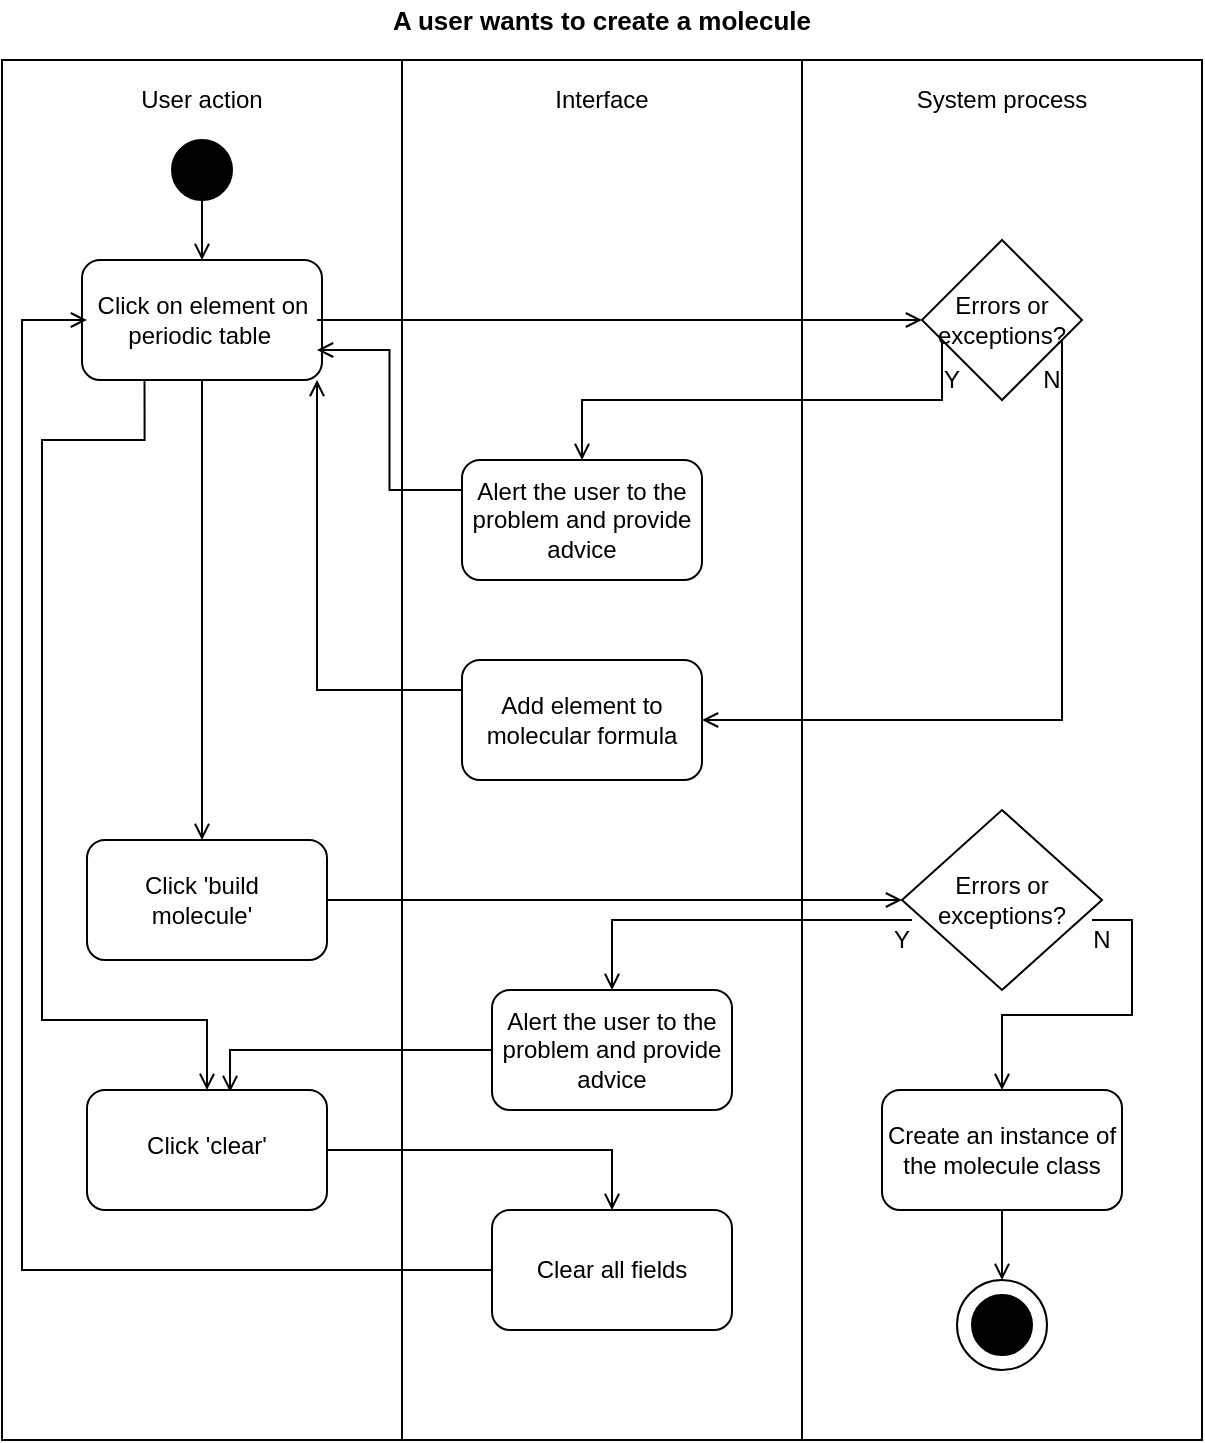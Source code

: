 <mxfile version="12.9.2" type="device"><diagram id="vG75Bfxpy9b4c5tFKxkO" name="Page-1"><mxGraphModel dx="782" dy="437" grid="1" gridSize="10" guides="1" tooltips="1" connect="1" arrows="1" fold="1" page="1" pageScale="1" pageWidth="827" pageHeight="1169" math="0" shadow="0"><root><mxCell id="0"/><mxCell id="1" parent="0"/><mxCell id="gFfO8WNEIzM3_f1z3rym-38" value="" style="rounded=1;whiteSpace=wrap;html=1;fillColor=#FFFFFF;" vertex="1" parent="1"><mxGeometry x="82.5" y="430" width="120" height="60" as="geometry"/></mxCell><mxCell id="gFfO8WNEIzM3_f1z3rym-27" value="" style="rounded=1;whiteSpace=wrap;html=1;fillColor=#FFFFFF;" vertex="1" parent="1"><mxGeometry x="280" y="130" width="130" height="60" as="geometry"/></mxCell><mxCell id="gFfO8WNEIzM3_f1z3rym-26" value="" style="rounded=1;whiteSpace=wrap;html=1;fillColor=#FFFFFF;" vertex="1" parent="1"><mxGeometry x="260" y="135" width="160" height="60" as="geometry"/></mxCell><mxCell id="gFfO8WNEIzM3_f1z3rym-1" value="" style="rounded=0;whiteSpace=wrap;html=1;" vertex="1" parent="1"><mxGeometry x="40" y="40" width="200" height="690" as="geometry"/></mxCell><mxCell id="gFfO8WNEIzM3_f1z3rym-2" value="" style="rounded=0;whiteSpace=wrap;html=1;" vertex="1" parent="1"><mxGeometry x="240" y="40" width="200" height="690" as="geometry"/></mxCell><mxCell id="gFfO8WNEIzM3_f1z3rym-3" value="" style="rounded=0;whiteSpace=wrap;html=1;" vertex="1" parent="1"><mxGeometry x="440" y="40" width="200" height="690" as="geometry"/></mxCell><mxCell id="gFfO8WNEIzM3_f1z3rym-4" value="User action" style="text;html=1;strokeColor=none;fillColor=none;align=center;verticalAlign=middle;whiteSpace=wrap;rounded=0;" vertex="1" parent="1"><mxGeometry x="90" y="50" width="100" height="20" as="geometry"/></mxCell><mxCell id="gFfO8WNEIzM3_f1z3rym-5" value="Interface" style="text;html=1;strokeColor=none;fillColor=none;align=center;verticalAlign=middle;whiteSpace=wrap;rounded=0;" vertex="1" parent="1"><mxGeometry x="320" y="50" width="40" height="20" as="geometry"/></mxCell><mxCell id="gFfO8WNEIzM3_f1z3rym-6" value="System process" style="text;html=1;strokeColor=none;fillColor=none;align=center;verticalAlign=middle;whiteSpace=wrap;rounded=0;" vertex="1" parent="1"><mxGeometry x="495" y="50" width="90" height="20" as="geometry"/></mxCell><mxCell id="gFfO8WNEIzM3_f1z3rym-10" style="edgeStyle=orthogonalEdgeStyle;rounded=0;orthogonalLoop=1;jettySize=auto;html=1;exitX=0.5;exitY=1;exitDx=0;exitDy=0;entryX=0.5;entryY=0;entryDx=0;entryDy=0;endArrow=open;endFill=0;" edge="1" parent="1" source="gFfO8WNEIzM3_f1z3rym-7" target="gFfO8WNEIzM3_f1z3rym-8"><mxGeometry relative="1" as="geometry"/></mxCell><mxCell id="gFfO8WNEIzM3_f1z3rym-7" value="" style="ellipse;whiteSpace=wrap;html=1;aspect=fixed;fillColor=#000000;" vertex="1" parent="1"><mxGeometry x="125" y="80" width="30" height="30" as="geometry"/></mxCell><mxCell id="gFfO8WNEIzM3_f1z3rym-8" value="" style="rounded=1;whiteSpace=wrap;html=1;fillColor=#FFFFFF;" vertex="1" parent="1"><mxGeometry x="80" y="140" width="120" height="60" as="geometry"/></mxCell><mxCell id="gFfO8WNEIzM3_f1z3rym-31" style="edgeStyle=orthogonalEdgeStyle;rounded=0;orthogonalLoop=1;jettySize=auto;html=1;exitX=1;exitY=0.5;exitDx=0;exitDy=0;entryX=0;entryY=0.5;entryDx=0;entryDy=0;endArrow=open;endFill=0;" edge="1" parent="1" source="gFfO8WNEIzM3_f1z3rym-12" target="gFfO8WNEIzM3_f1z3rym-22"><mxGeometry relative="1" as="geometry"/></mxCell><mxCell id="gFfO8WNEIzM3_f1z3rym-50" style="edgeStyle=orthogonalEdgeStyle;rounded=0;orthogonalLoop=1;jettySize=auto;html=1;exitX=0.5;exitY=1;exitDx=0;exitDy=0;entryX=0.5;entryY=0;entryDx=0;entryDy=0;endArrow=open;endFill=0;" edge="1" parent="1" source="gFfO8WNEIzM3_f1z3rym-12" target="gFfO8WNEIzM3_f1z3rym-41"><mxGeometry relative="1" as="geometry"/></mxCell><mxCell id="gFfO8WNEIzM3_f1z3rym-74" style="edgeStyle=orthogonalEdgeStyle;rounded=0;orthogonalLoop=1;jettySize=auto;html=1;exitX=0.25;exitY=1;exitDx=0;exitDy=0;entryX=0.5;entryY=0;entryDx=0;entryDy=0;endArrow=open;endFill=0;" edge="1" parent="1" source="gFfO8WNEIzM3_f1z3rym-12" target="gFfO8WNEIzM3_f1z3rym-73"><mxGeometry relative="1" as="geometry"><Array as="points"><mxPoint x="111" y="230"/><mxPoint x="60" y="230"/><mxPoint x="60" y="520"/><mxPoint x="143" y="520"/></Array></mxGeometry></mxCell><mxCell id="gFfO8WNEIzM3_f1z3rym-12" value="Click on element on periodic table&amp;nbsp;" style="text;html=1;strokeColor=none;fillColor=none;align=center;verticalAlign=middle;whiteSpace=wrap;rounded=0;" vertex="1" parent="1"><mxGeometry x="82.5" y="140" width="115" height="60" as="geometry"/></mxCell><mxCell id="gFfO8WNEIzM3_f1z3rym-13" value="" style="rounded=1;whiteSpace=wrap;html=1;fillColor=#FFFFFF;" vertex="1" parent="1"><mxGeometry x="270" y="240" width="120" height="60" as="geometry"/></mxCell><mxCell id="gFfO8WNEIzM3_f1z3rym-22" value="" style="rhombus;whiteSpace=wrap;html=1;fillColor=#FFFFFF;" vertex="1" parent="1"><mxGeometry x="500" y="130" width="80" height="80" as="geometry"/></mxCell><mxCell id="gFfO8WNEIzM3_f1z3rym-34" style="edgeStyle=orthogonalEdgeStyle;rounded=0;orthogonalLoop=1;jettySize=auto;html=1;exitX=0;exitY=1;exitDx=0;exitDy=0;entryX=0.5;entryY=0;entryDx=0;entryDy=0;endArrow=open;endFill=0;" edge="1" parent="1" source="gFfO8WNEIzM3_f1z3rym-23" target="gFfO8WNEIzM3_f1z3rym-29"><mxGeometry relative="1" as="geometry"/></mxCell><mxCell id="gFfO8WNEIzM3_f1z3rym-35" style="edgeStyle=orthogonalEdgeStyle;rounded=0;orthogonalLoop=1;jettySize=auto;html=1;exitX=1;exitY=1;exitDx=0;exitDy=0;entryX=1;entryY=0.5;entryDx=0;entryDy=0;endArrow=open;endFill=0;" edge="1" parent="1" source="gFfO8WNEIzM3_f1z3rym-23" target="gFfO8WNEIzM3_f1z3rym-14"><mxGeometry relative="1" as="geometry"/></mxCell><mxCell id="gFfO8WNEIzM3_f1z3rym-23" value="Errors or exceptions?" style="text;html=1;strokeColor=none;fillColor=none;align=center;verticalAlign=middle;whiteSpace=wrap;rounded=0;" vertex="1" parent="1"><mxGeometry x="510" y="160" width="60" height="20" as="geometry"/></mxCell><mxCell id="gFfO8WNEIzM3_f1z3rym-36" style="edgeStyle=orthogonalEdgeStyle;rounded=0;orthogonalLoop=1;jettySize=auto;html=1;exitX=0;exitY=0.25;exitDx=0;exitDy=0;entryX=1;entryY=0.75;entryDx=0;entryDy=0;endArrow=open;endFill=0;" edge="1" parent="1" source="gFfO8WNEIzM3_f1z3rym-29" target="gFfO8WNEIzM3_f1z3rym-12"><mxGeometry relative="1" as="geometry"/></mxCell><mxCell id="gFfO8WNEIzM3_f1z3rym-29" value="Alert the user to the problem and provide advice" style="text;html=1;strokeColor=none;fillColor=none;align=center;verticalAlign=middle;whiteSpace=wrap;rounded=0;" vertex="1" parent="1"><mxGeometry x="270" y="240" width="120" height="60" as="geometry"/></mxCell><mxCell id="gFfO8WNEIzM3_f1z3rym-30" value="" style="rounded=1;whiteSpace=wrap;html=1;fillColor=#FFFFFF;" vertex="1" parent="1"><mxGeometry x="270" y="340" width="120" height="60" as="geometry"/></mxCell><mxCell id="gFfO8WNEIzM3_f1z3rym-37" style="edgeStyle=orthogonalEdgeStyle;rounded=0;orthogonalLoop=1;jettySize=auto;html=1;exitX=0;exitY=0.25;exitDx=0;exitDy=0;entryX=1;entryY=1;entryDx=0;entryDy=0;endArrow=open;endFill=0;" edge="1" parent="1" source="gFfO8WNEIzM3_f1z3rym-14" target="gFfO8WNEIzM3_f1z3rym-12"><mxGeometry relative="1" as="geometry"/></mxCell><mxCell id="gFfO8WNEIzM3_f1z3rym-14" value="Add element to molecular formula" style="text;html=1;strokeColor=none;fillColor=none;align=center;verticalAlign=middle;whiteSpace=wrap;rounded=0;" vertex="1" parent="1"><mxGeometry x="270" y="340" width="120" height="60" as="geometry"/></mxCell><mxCell id="gFfO8WNEIzM3_f1z3rym-32" value="Y" style="text;html=1;strokeColor=none;fillColor=none;align=center;verticalAlign=middle;whiteSpace=wrap;rounded=0;" vertex="1" parent="1"><mxGeometry x="495" y="190" width="40" height="20" as="geometry"/></mxCell><mxCell id="gFfO8WNEIzM3_f1z3rym-33" value="N" style="text;html=1;strokeColor=none;fillColor=none;align=center;verticalAlign=middle;whiteSpace=wrap;rounded=0;" vertex="1" parent="1"><mxGeometry x="545" y="190" width="40" height="20" as="geometry"/></mxCell><mxCell id="gFfO8WNEIzM3_f1z3rym-51" style="edgeStyle=orthogonalEdgeStyle;rounded=0;orthogonalLoop=1;jettySize=auto;html=1;exitX=1;exitY=0.5;exitDx=0;exitDy=0;entryX=0;entryY=0.5;entryDx=0;entryDy=0;endArrow=open;endFill=0;" edge="1" parent="1" source="gFfO8WNEIzM3_f1z3rym-40" target="gFfO8WNEIzM3_f1z3rym-45"><mxGeometry relative="1" as="geometry"/></mxCell><mxCell id="gFfO8WNEIzM3_f1z3rym-40" value="" style="rounded=1;whiteSpace=wrap;html=1;fillColor=#FFFFFF;" vertex="1" parent="1"><mxGeometry x="82.5" y="430" width="120" height="60" as="geometry"/></mxCell><mxCell id="gFfO8WNEIzM3_f1z3rym-41" value="Click 'build molecule'" style="text;html=1;strokeColor=none;fillColor=none;align=center;verticalAlign=middle;whiteSpace=wrap;rounded=0;" vertex="1" parent="1"><mxGeometry x="100" y="430" width="80" height="60" as="geometry"/></mxCell><mxCell id="gFfO8WNEIzM3_f1z3rym-45" value="" style="rhombus;whiteSpace=wrap;html=1;fillColor=#FFFFFF;" vertex="1" parent="1"><mxGeometry x="490" y="415" width="100" height="90" as="geometry"/></mxCell><mxCell id="gFfO8WNEIzM3_f1z3rym-57" style="edgeStyle=orthogonalEdgeStyle;rounded=0;orthogonalLoop=1;jettySize=auto;html=1;exitX=0;exitY=0.75;exitDx=0;exitDy=0;entryX=0.5;entryY=0;entryDx=0;entryDy=0;endArrow=open;endFill=0;" edge="1" parent="1" source="gFfO8WNEIzM3_f1z3rym-46" target="gFfO8WNEIzM3_f1z3rym-54"><mxGeometry relative="1" as="geometry"/></mxCell><mxCell id="gFfO8WNEIzM3_f1z3rym-63" style="edgeStyle=orthogonalEdgeStyle;rounded=0;orthogonalLoop=1;jettySize=auto;html=1;exitX=1;exitY=0.75;exitDx=0;exitDy=0;entryX=0.5;entryY=0;entryDx=0;entryDy=0;endArrow=open;endFill=0;" edge="1" parent="1" source="gFfO8WNEIzM3_f1z3rym-46" target="gFfO8WNEIzM3_f1z3rym-60"><mxGeometry relative="1" as="geometry"/></mxCell><mxCell id="gFfO8WNEIzM3_f1z3rym-46" value="Errors or exceptions?" style="text;html=1;strokeColor=none;fillColor=none;align=center;verticalAlign=middle;whiteSpace=wrap;rounded=0;" vertex="1" parent="1"><mxGeometry x="495" y="440" width="90" height="40" as="geometry"/></mxCell><mxCell id="gFfO8WNEIzM3_f1z3rym-47" value="Y" style="text;html=1;strokeColor=none;fillColor=none;align=center;verticalAlign=middle;whiteSpace=wrap;rounded=0;" vertex="1" parent="1"><mxGeometry x="470" y="470" width="40" height="20" as="geometry"/></mxCell><mxCell id="gFfO8WNEIzM3_f1z3rym-48" value="N" style="text;html=1;strokeColor=none;fillColor=none;align=center;verticalAlign=middle;whiteSpace=wrap;rounded=0;" vertex="1" parent="1"><mxGeometry x="570" y="470" width="40" height="20" as="geometry"/></mxCell><mxCell id="gFfO8WNEIzM3_f1z3rym-53" value="" style="rounded=1;whiteSpace=wrap;html=1;fillColor=#FFFFFF;" vertex="1" parent="1"><mxGeometry x="285" y="505" width="120" height="60" as="geometry"/></mxCell><mxCell id="gFfO8WNEIzM3_f1z3rym-78" style="edgeStyle=orthogonalEdgeStyle;rounded=0;orthogonalLoop=1;jettySize=auto;html=1;exitX=0;exitY=0.5;exitDx=0;exitDy=0;entryX=0.596;entryY=0.017;entryDx=0;entryDy=0;entryPerimeter=0;endArrow=open;endFill=0;" edge="1" parent="1" source="gFfO8WNEIzM3_f1z3rym-54" target="gFfO8WNEIzM3_f1z3rym-73"><mxGeometry relative="1" as="geometry"/></mxCell><mxCell id="gFfO8WNEIzM3_f1z3rym-54" value="Alert the user to the problem and provide advice" style="text;html=1;strokeColor=none;fillColor=none;align=center;verticalAlign=middle;whiteSpace=wrap;rounded=0;" vertex="1" parent="1"><mxGeometry x="285" y="505" width="120" height="60" as="geometry"/></mxCell><mxCell id="gFfO8WNEIzM3_f1z3rym-67" style="edgeStyle=orthogonalEdgeStyle;rounded=0;orthogonalLoop=1;jettySize=auto;html=1;exitX=0.5;exitY=1;exitDx=0;exitDy=0;entryX=0.5;entryY=0;entryDx=0;entryDy=0;endArrow=open;endFill=0;" edge="1" parent="1" source="gFfO8WNEIzM3_f1z3rym-60" target="gFfO8WNEIzM3_f1z3rym-64"><mxGeometry relative="1" as="geometry"/></mxCell><mxCell id="gFfO8WNEIzM3_f1z3rym-60" value="" style="rounded=1;whiteSpace=wrap;html=1;fillColor=#FFFFFF;" vertex="1" parent="1"><mxGeometry x="480" y="555" width="120" height="60" as="geometry"/></mxCell><mxCell id="gFfO8WNEIzM3_f1z3rym-61" value="Create an instance of the molecule class" style="text;html=1;strokeColor=none;fillColor=none;align=center;verticalAlign=middle;whiteSpace=wrap;rounded=0;" vertex="1" parent="1"><mxGeometry x="480" y="565" width="120" height="40" as="geometry"/></mxCell><mxCell id="gFfO8WNEIzM3_f1z3rym-64" value="" style="ellipse;whiteSpace=wrap;html=1;aspect=fixed;fillColor=#FFFFFF;" vertex="1" parent="1"><mxGeometry x="517.5" y="650" width="45" height="45" as="geometry"/></mxCell><mxCell id="gFfO8WNEIzM3_f1z3rym-66" value="" style="ellipse;whiteSpace=wrap;html=1;aspect=fixed;fillColor=#000000;" vertex="1" parent="1"><mxGeometry x="525" y="657.5" width="30" height="30" as="geometry"/></mxCell><mxCell id="gFfO8WNEIzM3_f1z3rym-69" value="&lt;b&gt;&lt;font style=&quot;font-size: 13px&quot;&gt;A user wants to create a molecule&lt;/font&gt;&lt;/b&gt;" style="text;html=1;strokeColor=none;fillColor=none;align=center;verticalAlign=middle;whiteSpace=wrap;rounded=0;" vertex="1" parent="1"><mxGeometry x="170" y="10" width="340" height="20" as="geometry"/></mxCell><mxCell id="gFfO8WNEIzM3_f1z3rym-77" style="edgeStyle=orthogonalEdgeStyle;rounded=0;orthogonalLoop=1;jettySize=auto;html=1;exitX=1;exitY=0.5;exitDx=0;exitDy=0;entryX=0.5;entryY=0;entryDx=0;entryDy=0;endArrow=open;endFill=0;" edge="1" parent="1" source="gFfO8WNEIzM3_f1z3rym-73" target="gFfO8WNEIzM3_f1z3rym-75"><mxGeometry relative="1" as="geometry"/></mxCell><mxCell id="gFfO8WNEIzM3_f1z3rym-73" value="" style="rounded=1;whiteSpace=wrap;html=1;fillColor=#FFFFFF;" vertex="1" parent="1"><mxGeometry x="82.5" y="555" width="120" height="60" as="geometry"/></mxCell><mxCell id="gFfO8WNEIzM3_f1z3rym-72" value="Click 'clear'" style="text;html=1;strokeColor=none;fillColor=none;align=center;verticalAlign=middle;whiteSpace=wrap;rounded=0;" vertex="1" parent="1"><mxGeometry x="100" y="565" width="85" height="35" as="geometry"/></mxCell><mxCell id="gFfO8WNEIzM3_f1z3rym-79" style="edgeStyle=orthogonalEdgeStyle;rounded=0;orthogonalLoop=1;jettySize=auto;html=1;exitX=0;exitY=0.5;exitDx=0;exitDy=0;endArrow=open;endFill=0;entryX=0;entryY=0.5;entryDx=0;entryDy=0;" edge="1" parent="1" source="gFfO8WNEIzM3_f1z3rym-75" target="gFfO8WNEIzM3_f1z3rym-12"><mxGeometry relative="1" as="geometry"><mxPoint x="60" y="520" as="targetPoint"/><Array as="points"><mxPoint x="50" y="645"/><mxPoint x="50" y="170"/></Array></mxGeometry></mxCell><mxCell id="gFfO8WNEIzM3_f1z3rym-75" value="" style="rounded=1;whiteSpace=wrap;html=1;fillColor=#FFFFFF;" vertex="1" parent="1"><mxGeometry x="285" y="615" width="120" height="60" as="geometry"/></mxCell><mxCell id="gFfO8WNEIzM3_f1z3rym-76" value="Clear all fields" style="text;html=1;strokeColor=none;fillColor=none;align=center;verticalAlign=middle;whiteSpace=wrap;rounded=0;" vertex="1" parent="1"><mxGeometry x="300" y="630" width="90" height="30" as="geometry"/></mxCell></root></mxGraphModel></diagram></mxfile>